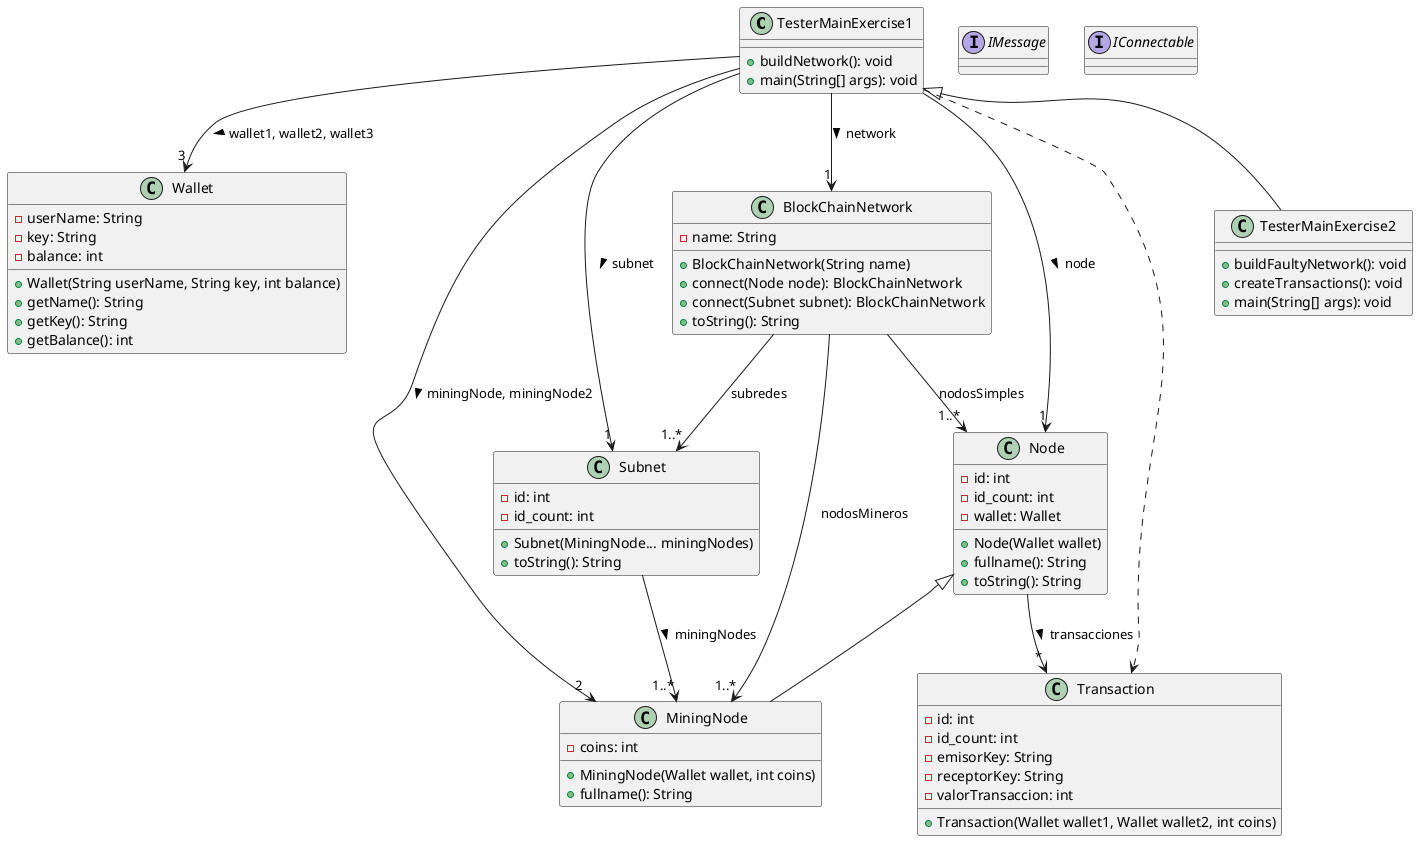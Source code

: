 @startuml Diagrama_A2

class TesterMainExercise1{
    + buildNetwork(): void
    + main(String[] args): void
}

TesterMainExercise1 --> "3" Wallet: wallet1, wallet2, wallet3 >
TesterMainExercise1 --> "2" MiningNode: miningNode, miningNode2 >
TesterMainExercise1 --> "1" Node: node >
TesterMainExercise1 --> "1" Subnet: subnet >
TesterMainExercise1 --> "1" BlockChainNetwork: network >
TesterMainExercise1 ..> Transaction

class Wallet{
    - userName: String
    - key: String
    - balance: int

    + Wallet(String userName, String key, int balance)
    + getName(): String
    + getKey(): String
    + getBalance(): int 
}

'-------------------------------------------------------------'

'* hay que añadirle un campo para varios objetos Transaction? '
class Node{
    - id: int
    - id_count: int
    - wallet: Wallet

    + Node(Wallet wallet)
    + fullname(): String
    + toString(): String
}

Node --> "*" Transaction: transacciones >

Node <|-- MiningNode

class MiningNode{
    - coins: int

    + MiningNode(Wallet wallet, int coins)
    + fullname(): String
}

'-------------------------------------------------------------'

'* id_count esta en duda '
class Subnet{
    - id: int
    - id_count: int

    + Subnet(MiningNode... miningNodes)
    + toString(): String
}

Subnet --> "1..*" MiningNode: miningNodes >

class BlockChainNetwork{
    - name: String
    
    + BlockChainNetwork(String name)
    + connect(Node node): BlockChainNetwork
    + connect(Subnet subnet): BlockChainNetwork
    + toString(): String
}

BlockChainNetwork --> "1..*" Node: nodosSimples
BlockChainNetwork --> "1..*" MiningNode: nodosMineros
BlockChainNetwork --> "1..*" Subnet: subredes

'-------------------------------------------------------------'

class Transaction{
    - id: int
    - id_count: int
    - emisorKey: String
    - receptorKey: String
    - valorTransaccion: int

    + Transaction(Wallet wallet1, Wallet wallet2, int coins)
}

'-------------------------------------------------------------'

interface IMessage{}

interface IConnectable{}

'-------------------------------------------------------------'

TesterMainExercise1 <|-- TesterMainExercise2

class TesterMainExercise2{
    + buildFaultyNetwork(): void
    + createTransactions(): void
    + main(String[] args): void
}


@enduml